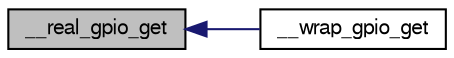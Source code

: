digraph "__real_gpio_get"
{
  edge [fontname="FreeSans",fontsize="10",labelfontname="FreeSans",labelfontsize="10"];
  node [fontname="FreeSans",fontsize="10",shape=record];
  rankdir="LR";
  Node1 [label="__real_gpio_get",height=0.2,width=0.4,color="black", fillcolor="grey75", style="filled", fontcolor="black"];
  Node1 -> Node2 [dir="back",color="midnightblue",fontsize="10",style="solid",fontname="FreeSans"];
  Node2 [label="__wrap_gpio_get",height=0.2,width=0.4,color="black", fillcolor="white", style="filled",URL="$gpio__ext__common_8c.html#a0bc4c692cc5680155ef69f2c194c4684"];
}
